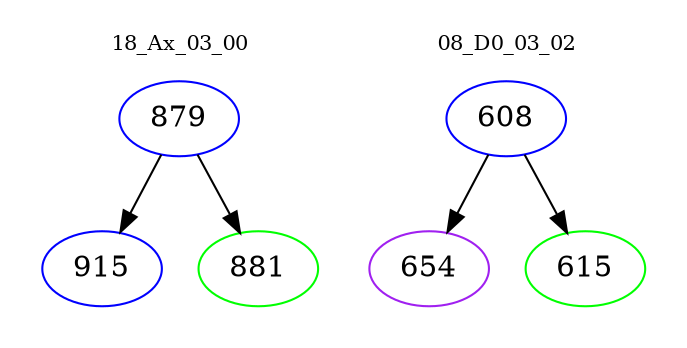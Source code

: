 digraph{
subgraph cluster_0 {
color = white
label = "18_Ax_03_00";
fontsize=10;
T0_879 [label="879", color="blue"]
T0_879 -> T0_915 [color="black"]
T0_915 [label="915", color="blue"]
T0_879 -> T0_881 [color="black"]
T0_881 [label="881", color="green"]
}
subgraph cluster_1 {
color = white
label = "08_D0_03_02";
fontsize=10;
T1_608 [label="608", color="blue"]
T1_608 -> T1_654 [color="black"]
T1_654 [label="654", color="purple"]
T1_608 -> T1_615 [color="black"]
T1_615 [label="615", color="green"]
}
}
